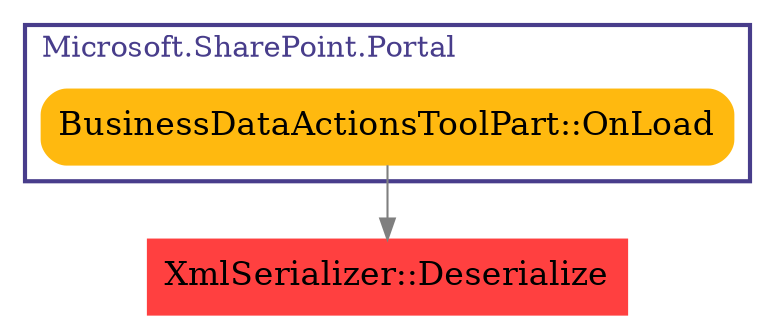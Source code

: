 digraph G {
node [fontsize = 16];
0 [label="XmlSerializer::Deserialize", shape="box", style="filled", fillcolor="brown1", color="brown1"];
subgraph cluster_0 {
label="Microsoft.SharePoint.Portal";
color=darkslateblue;
fontcolor=darkslateblue;
penwidth=2;
labeljust=l;
1 [label="BusinessDataActionsToolPart::OnLoad", shape="box", style="filled, rounded", fillcolor="darkgoldenrod1", color="darkgoldenrod1"];
}
1 -> 0 [color="gray50"];
}
